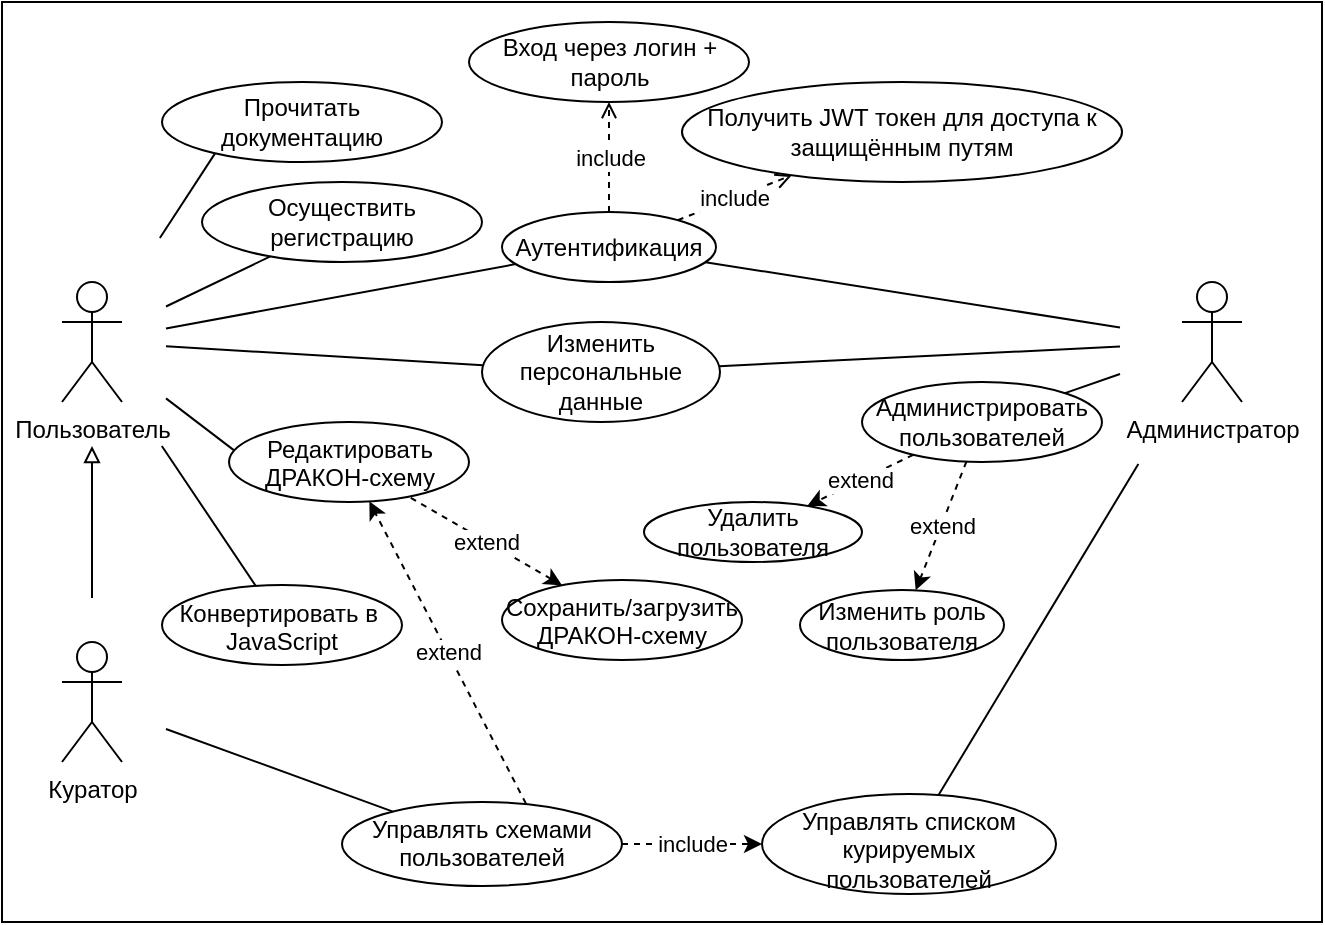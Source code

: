 <mxfile version="13.6.2" type="device"><diagram id="U-cTYMfHBWtaMOQf8AFh" name="Page-1"><mxGraphModel dx="1086" dy="696" grid="1" gridSize="10" guides="1" tooltips="1" connect="1" arrows="1" fold="1" page="1" pageScale="1" pageWidth="1169" pageHeight="827" math="0" shadow="0"><root><mxCell id="0"/><mxCell id="1" parent="0"/><mxCell id="3nPZwZBPDtc5Ix2_6juF-1" value="" style="rounded=0;whiteSpace=wrap;html=1;" parent="1" vertex="1"><mxGeometry x="70" y="40" width="660" height="460" as="geometry"/></mxCell><mxCell id="vt8gYBlDxld3nKh6CcIc-8" style="rounded=0;orthogonalLoop=1;jettySize=auto;html=1;endArrow=none;endFill=0;" parent="1" source="vt8gYBlDxld3nKh6CcIc-1" target="vt8gYBlDxld3nKh6CcIc-7" edge="1"><mxGeometry relative="1" as="geometry"><mxPoint x="160.0" y="175" as="sourcePoint"/></mxGeometry></mxCell><mxCell id="vt8gYBlDxld3nKh6CcIc-17" style="edgeStyle=none;rounded=0;orthogonalLoop=1;jettySize=auto;html=1;endArrow=none;endFill=0;" parent="1" source="vt8gYBlDxld3nKh6CcIc-1" target="vt8gYBlDxld3nKh6CcIc-10" edge="1"><mxGeometry relative="1" as="geometry"/></mxCell><mxCell id="vt8gYBlDxld3nKh6CcIc-32" style="edgeStyle=none;rounded=0;orthogonalLoop=1;jettySize=auto;html=1;endArrow=none;endFill=0;entryX=0.02;entryY=0.351;entryDx=0;entryDy=0;entryPerimeter=0;" parent="1" source="vt8gYBlDxld3nKh6CcIc-1" target="vt8gYBlDxld3nKh6CcIc-30" edge="1"><mxGeometry relative="1" as="geometry"/></mxCell><mxCell id="nSuHm9c2aN6BkmaVBrX2-9" style="edgeStyle=none;rounded=0;orthogonalLoop=1;jettySize=auto;html=1;endArrow=none;endFill=0;" parent="1" source="vt8gYBlDxld3nKh6CcIc-1" target="nSuHm9c2aN6BkmaVBrX2-8" edge="1"><mxGeometry relative="1" as="geometry"/></mxCell><mxCell id="vt8gYBlDxld3nKh6CcIc-1" value="Пользователь" style="shape=umlActor;verticalLabelPosition=bottom;verticalAlign=top;html=1;outlineConnect=0;perimeterSpacing=22;" parent="1" vertex="1"><mxGeometry x="100" y="180" width="30" height="60" as="geometry"/></mxCell><mxCell id="vt8gYBlDxld3nKh6CcIc-3" style="edgeStyle=orthogonalEdgeStyle;rounded=0;orthogonalLoop=1;jettySize=auto;html=1;endArrow=block;endFill=0;" parent="1" source="vt8gYBlDxld3nKh6CcIc-4" target="vt8gYBlDxld3nKh6CcIc-1" edge="1"><mxGeometry relative="1" as="geometry"><mxPoint x="115" y="289.0" as="sourcePoint"/></mxGeometry></mxCell><mxCell id="vt8gYBlDxld3nKh6CcIc-29" value="" style="edgeStyle=none;rounded=0;orthogonalLoop=1;jettySize=auto;html=1;endArrow=none;endFill=0;" parent="1" source="vt8gYBlDxld3nKh6CcIc-4" target="vt8gYBlDxld3nKh6CcIc-28" edge="1"><mxGeometry relative="1" as="geometry"/></mxCell><mxCell id="vt8gYBlDxld3nKh6CcIc-4" value="Куратор" style="shape=umlActor;verticalLabelPosition=bottom;verticalAlign=top;html=1;outlineConnect=0;perimeterSpacing=22;" parent="1" vertex="1"><mxGeometry x="100" y="360" width="30" height="60" as="geometry"/></mxCell><mxCell id="vt8gYBlDxld3nKh6CcIc-9" style="edgeStyle=none;rounded=0;orthogonalLoop=1;jettySize=auto;html=1;endArrow=none;endFill=0;" parent="1" source="vt8gYBlDxld3nKh6CcIc-5" target="vt8gYBlDxld3nKh6CcIc-7" edge="1"><mxGeometry relative="1" as="geometry"/></mxCell><mxCell id="vt8gYBlDxld3nKh6CcIc-19" style="edgeStyle=none;rounded=0;orthogonalLoop=1;jettySize=auto;html=1;endArrow=none;endFill=0;" parent="1" source="vt8gYBlDxld3nKh6CcIc-5" target="vt8gYBlDxld3nKh6CcIc-20" edge="1"><mxGeometry relative="1" as="geometry"><mxPoint x="470.01" y="240" as="targetPoint"/></mxGeometry></mxCell><mxCell id="vt8gYBlDxld3nKh6CcIc-22" style="edgeStyle=none;rounded=0;orthogonalLoop=1;jettySize=auto;html=1;endArrow=none;endFill=0;" parent="1" source="vt8gYBlDxld3nKh6CcIc-5" target="irdc9up37y5AmI9BqGh5-1" edge="1"><mxGeometry relative="1" as="geometry"><mxPoint x="573.688" y="227.793" as="targetPoint"/></mxGeometry></mxCell><mxCell id="HN8XuCGwKYy5H2RFzKhs-1" style="rounded=0;orthogonalLoop=1;jettySize=auto;html=1;endArrow=none;endFill=0;" parent="1" source="vt8gYBlDxld3nKh6CcIc-5" target="vt8gYBlDxld3nKh6CcIc-34" edge="1"><mxGeometry relative="1" as="geometry"/></mxCell><mxCell id="vt8gYBlDxld3nKh6CcIc-5" value="Администратор" style="shape=umlActor;verticalLabelPosition=bottom;verticalAlign=top;html=1;outlineConnect=0;perimeterSpacing=31;" parent="1" vertex="1"><mxGeometry x="660" y="180" width="30" height="60" as="geometry"/></mxCell><mxCell id="vt8gYBlDxld3nKh6CcIc-16" value="include" style="edgeStyle=none;rounded=0;orthogonalLoop=1;jettySize=auto;html=1;dashed=1;endArrow=open;endFill=0;" parent="1" source="vt8gYBlDxld3nKh6CcIc-7" target="vt8gYBlDxld3nKh6CcIc-13" edge="1"><mxGeometry relative="1" as="geometry"><mxPoint x="300.001" y="128.071" as="targetPoint"/></mxGeometry></mxCell><mxCell id="vt8gYBlDxld3nKh6CcIc-7" value="Аутентификация" style="ellipse;whiteSpace=wrap;html=1;" parent="1" vertex="1"><mxGeometry x="320" y="145" width="107" height="35" as="geometry"/></mxCell><mxCell id="vt8gYBlDxld3nKh6CcIc-10" value="Осуществить регистрацию" style="ellipse;whiteSpace=wrap;html=1;" parent="1" vertex="1"><mxGeometry x="170" y="130" width="140" height="40" as="geometry"/></mxCell><mxCell id="vt8gYBlDxld3nKh6CcIc-13" value="Вход через логин + пароль" style="ellipse;whiteSpace=wrap;html=1;" parent="1" vertex="1"><mxGeometry x="303.5" y="50" width="140" height="40" as="geometry"/></mxCell><mxCell id="vt8gYBlDxld3nKh6CcIc-26" value="extend" style="edgeStyle=none;rounded=0;orthogonalLoop=1;jettySize=auto;html=1;endArrow=classic;endFill=1;dashed=1;" parent="1" source="vt8gYBlDxld3nKh6CcIc-20" target="vt8gYBlDxld3nKh6CcIc-25" edge="1"><mxGeometry relative="1" as="geometry"><mxPoint x="355.0" y="265" as="targetPoint"/></mxGeometry></mxCell><mxCell id="vt8gYBlDxld3nKh6CcIc-20" value="Администрировать&lt;br&gt;пользователей" style="ellipse;whiteSpace=wrap;html=1;" parent="1" vertex="1"><mxGeometry x="500" y="230" width="120" height="40" as="geometry"/></mxCell><mxCell id="vt8gYBlDxld3nKh6CcIc-23" value="Получить JWT токен для доступа к защищённым путям" style="ellipse;whiteSpace=wrap;html=1;" parent="1" vertex="1"><mxGeometry x="410" y="80" width="220" height="50" as="geometry"/></mxCell><mxCell id="vt8gYBlDxld3nKh6CcIc-24" value="include" style="edgeStyle=none;rounded=0;orthogonalLoop=1;jettySize=auto;html=1;dashed=1;endArrow=open;endFill=0;" parent="1" source="vt8gYBlDxld3nKh6CcIc-7" target="vt8gYBlDxld3nKh6CcIc-23" edge="1"><mxGeometry relative="1" as="geometry"><mxPoint x="353.854" y="164.446" as="sourcePoint"/><mxPoint x="310.001" y="138.071" as="targetPoint"/></mxGeometry></mxCell><mxCell id="vt8gYBlDxld3nKh6CcIc-25" value="Изменить роль пользователя" style="ellipse;whiteSpace=wrap;html=1;" parent="1" vertex="1"><mxGeometry x="469" y="334" width="102" height="35" as="geometry"/></mxCell><mxCell id="vt8gYBlDxld3nKh6CcIc-31" value="extend" style="edgeStyle=none;rounded=0;orthogonalLoop=1;jettySize=auto;html=1;dashed=1;endArrow=classic;endFill=1;exitX=0.657;exitY=0.019;exitDx=0;exitDy=0;exitPerimeter=0;" parent="1" source="vt8gYBlDxld3nKh6CcIc-28" target="vt8gYBlDxld3nKh6CcIc-30" edge="1"><mxGeometry relative="1" as="geometry"/></mxCell><mxCell id="vt8gYBlDxld3nKh6CcIc-35" value="include" style="edgeStyle=none;rounded=0;orthogonalLoop=1;jettySize=auto;html=1;dashed=1;endArrow=classic;endFill=1;" parent="1" source="vt8gYBlDxld3nKh6CcIc-28" target="vt8gYBlDxld3nKh6CcIc-34" edge="1"><mxGeometry relative="1" as="geometry"/></mxCell><mxCell id="vt8gYBlDxld3nKh6CcIc-28" value="Управлять схемами пользователей" style="ellipse;whiteSpace=wrap;html=1;verticalAlign=top;" parent="1" vertex="1"><mxGeometry x="240" y="440" width="140" height="42" as="geometry"/></mxCell><mxCell id="vt8gYBlDxld3nKh6CcIc-30" value="Редактировать ДРАКОН-схему" style="ellipse;whiteSpace=wrap;html=1;verticalAlign=top;" parent="1" vertex="1"><mxGeometry x="183.5" y="250" width="120" height="40" as="geometry"/></mxCell><mxCell id="vt8gYBlDxld3nKh6CcIc-34" value="Управлять списком курируемых пользователей" style="ellipse;whiteSpace=wrap;html=1;verticalAlign=top;" parent="1" vertex="1"><mxGeometry x="450" y="436" width="147" height="50" as="geometry"/></mxCell><mxCell id="irdc9up37y5AmI9BqGh5-2" style="rounded=0;orthogonalLoop=1;jettySize=auto;html=1;endArrow=none;endFill=0;" parent="1" source="irdc9up37y5AmI9BqGh5-1" target="vt8gYBlDxld3nKh6CcIc-1" edge="1"><mxGeometry relative="1" as="geometry"/></mxCell><mxCell id="irdc9up37y5AmI9BqGh5-1" value="Изменить персональные данные" style="ellipse;whiteSpace=wrap;html=1;" parent="1" vertex="1"><mxGeometry x="310" y="200" width="119" height="50" as="geometry"/></mxCell><mxCell id="nSuHm9c2aN6BkmaVBrX2-1" value="Удалить пользователя" style="ellipse;whiteSpace=wrap;html=1;" parent="1" vertex="1"><mxGeometry x="391" y="290" width="109" height="30" as="geometry"/></mxCell><mxCell id="nSuHm9c2aN6BkmaVBrX2-3" value="extend" style="edgeStyle=none;rounded=0;orthogonalLoop=1;jettySize=auto;html=1;endArrow=classic;endFill=1;dashed=1;" parent="1" source="vt8gYBlDxld3nKh6CcIc-20" target="nSuHm9c2aN6BkmaVBrX2-1" edge="1"><mxGeometry relative="1" as="geometry"><mxPoint x="422.682" y="333.521" as="targetPoint"/><mxPoint x="502.696" y="296.923" as="sourcePoint"/></mxGeometry></mxCell><mxCell id="nSuHm9c2aN6BkmaVBrX2-4" value="Сохранить/загрузить ДРАКОН-схему" style="ellipse;whiteSpace=wrap;html=1;verticalAlign=top;" parent="1" vertex="1"><mxGeometry x="320" y="329" width="120" height="40" as="geometry"/></mxCell><mxCell id="nSuHm9c2aN6BkmaVBrX2-5" value="extend" style="edgeStyle=none;rounded=0;orthogonalLoop=1;jettySize=auto;html=1;dashed=1;endArrow=none;endFill=0;startArrow=classic;startFill=1;" parent="1" source="nSuHm9c2aN6BkmaVBrX2-4" target="vt8gYBlDxld3nKh6CcIc-30" edge="1"><mxGeometry relative="1" as="geometry"><mxPoint x="268.239" y="388.016" as="sourcePoint"/><mxPoint x="256.164" y="299.98" as="targetPoint"/></mxGeometry></mxCell><mxCell id="nSuHm9c2aN6BkmaVBrX2-7" style="rounded=0;orthogonalLoop=1;jettySize=auto;html=1;endArrow=none;endFill=0;exitX=0.193;exitY=0.874;exitDx=0;exitDy=0;exitPerimeter=0;" parent="1" source="nSuHm9c2aN6BkmaVBrX2-6" target="vt8gYBlDxld3nKh6CcIc-1" edge="1"><mxGeometry relative="1" as="geometry"/></mxCell><mxCell id="nSuHm9c2aN6BkmaVBrX2-6" value="Прочитать документацию" style="ellipse;whiteSpace=wrap;html=1;" parent="1" vertex="1"><mxGeometry x="150" y="80" width="140" height="40" as="geometry"/></mxCell><mxCell id="nSuHm9c2aN6BkmaVBrX2-8" value="Конвертировать в&amp;nbsp;&lt;br&gt;JavaScript" style="ellipse;whiteSpace=wrap;html=1;verticalAlign=top;" parent="1" vertex="1"><mxGeometry x="150" y="331.5" width="120" height="40" as="geometry"/></mxCell></root></mxGraphModel></diagram></mxfile>